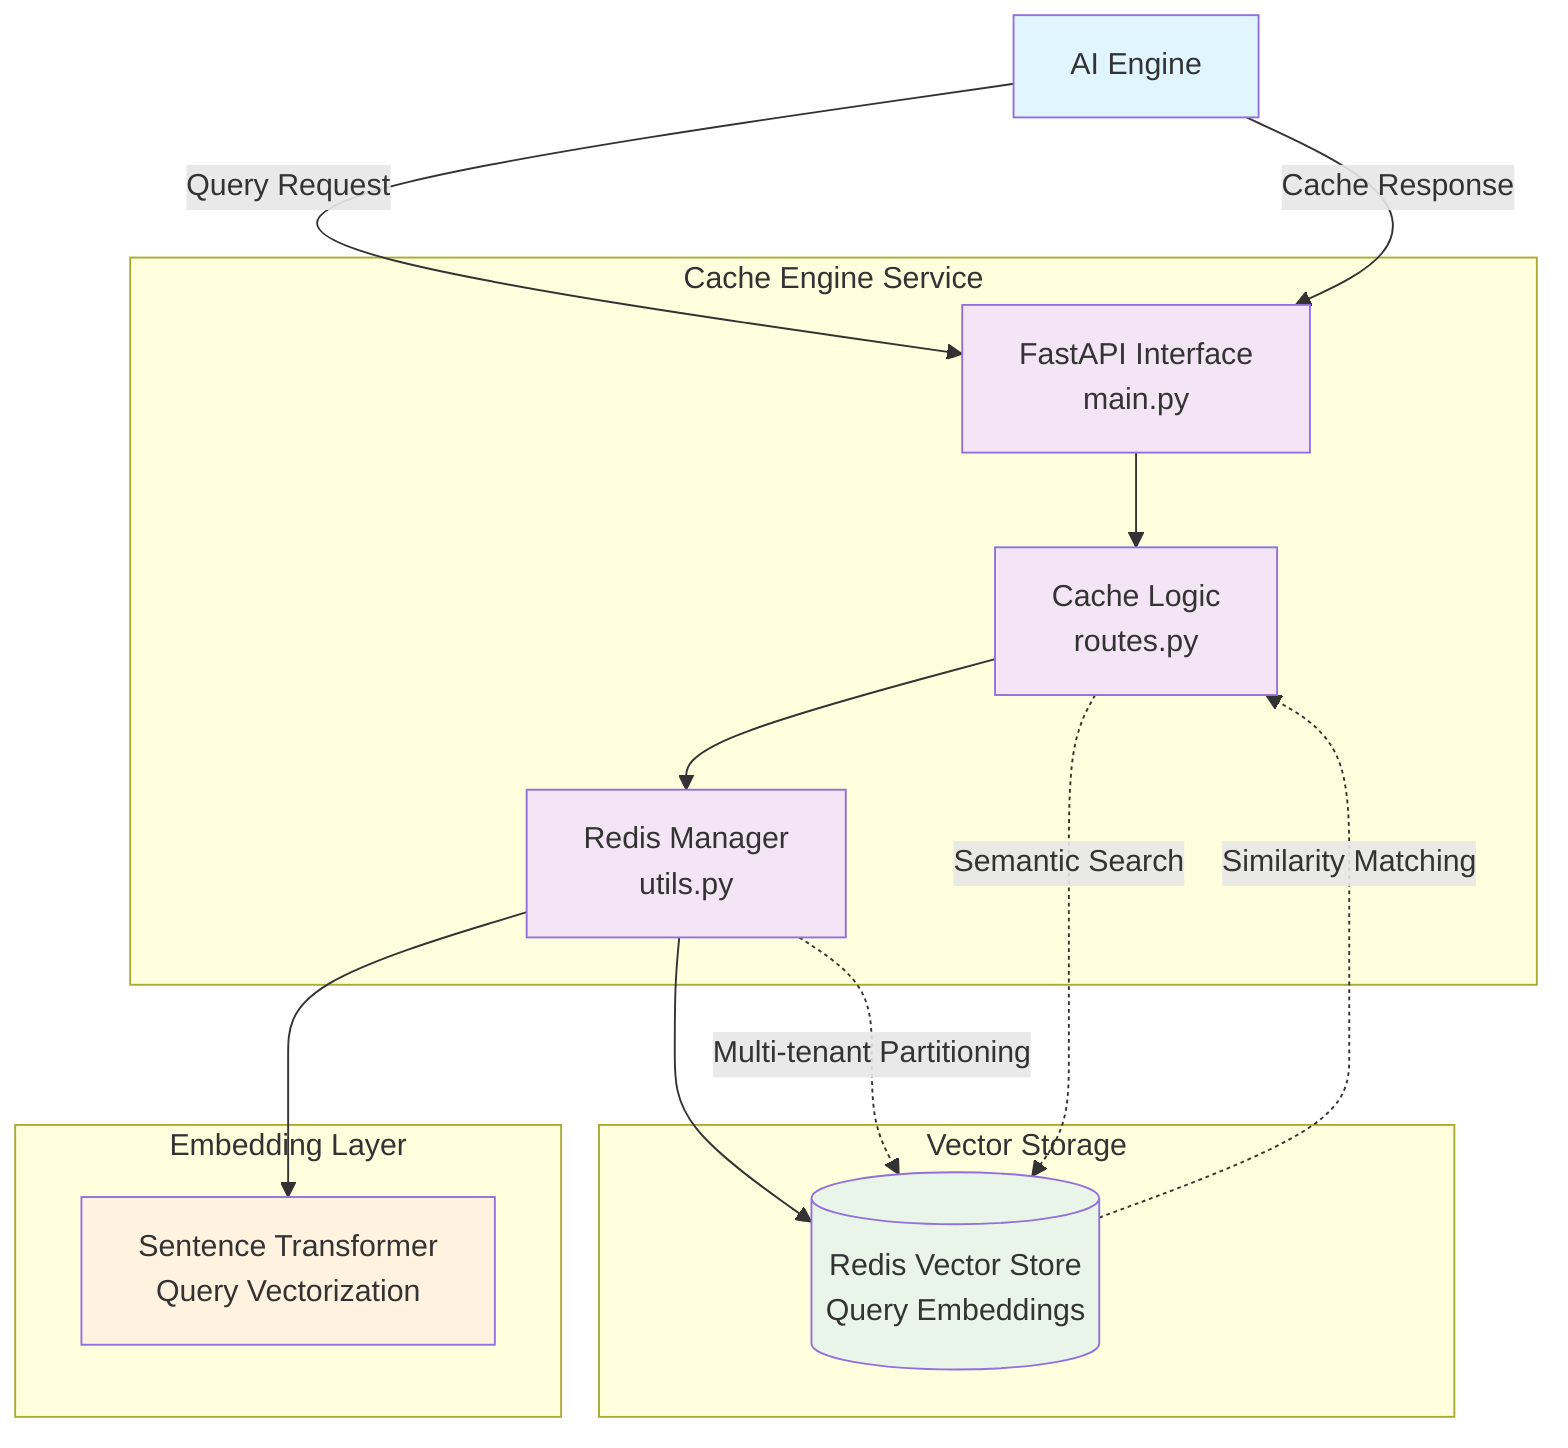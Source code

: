 graph TB
    %% External Systems
    Client[AI Engine]
    
    %% Cache Engine Components
    subgraph "Cache Engine Service"
        API[FastAPI Interface<br/>main.py]
        CacheLogic[Cache Logic<br/>routes.py]
        RedisManager[Redis Manager<br/>utils.py]
    end

    %% Storage & Processing
    subgraph "Vector Storage"
        Redis[(Redis Vector Store<br/>Query Embeddings)]
    end

    subgraph "Embedding Layer"
        Embedder[Sentence Transformer<br/>Query Vectorization]
    end

    %% Flow
    Client -->|Query Request| API
    Client -->|Cache Response| API
    
    API --> CacheLogic
    CacheLogic --> RedisManager
    
    RedisManager --> Embedder
    RedisManager --> Redis
    
    %% Semantic Operations (as labels)
    CacheLogic -.->|Semantic Search| Redis
    RedisManager -.->|Multi-tenant Partitioning| Redis
    Redis -.->|Similarity Matching| CacheLogic

    %% Styling
    classDef external fill:#e1f5fe
    classDef core fill:#f3e5f5
    classDef storage fill:#e8f5e8
    classDef ml fill:#fff3e0

    class Client external
    class API,CacheLogic,RedisManager core
    class Redis storage
    class Embedder ml